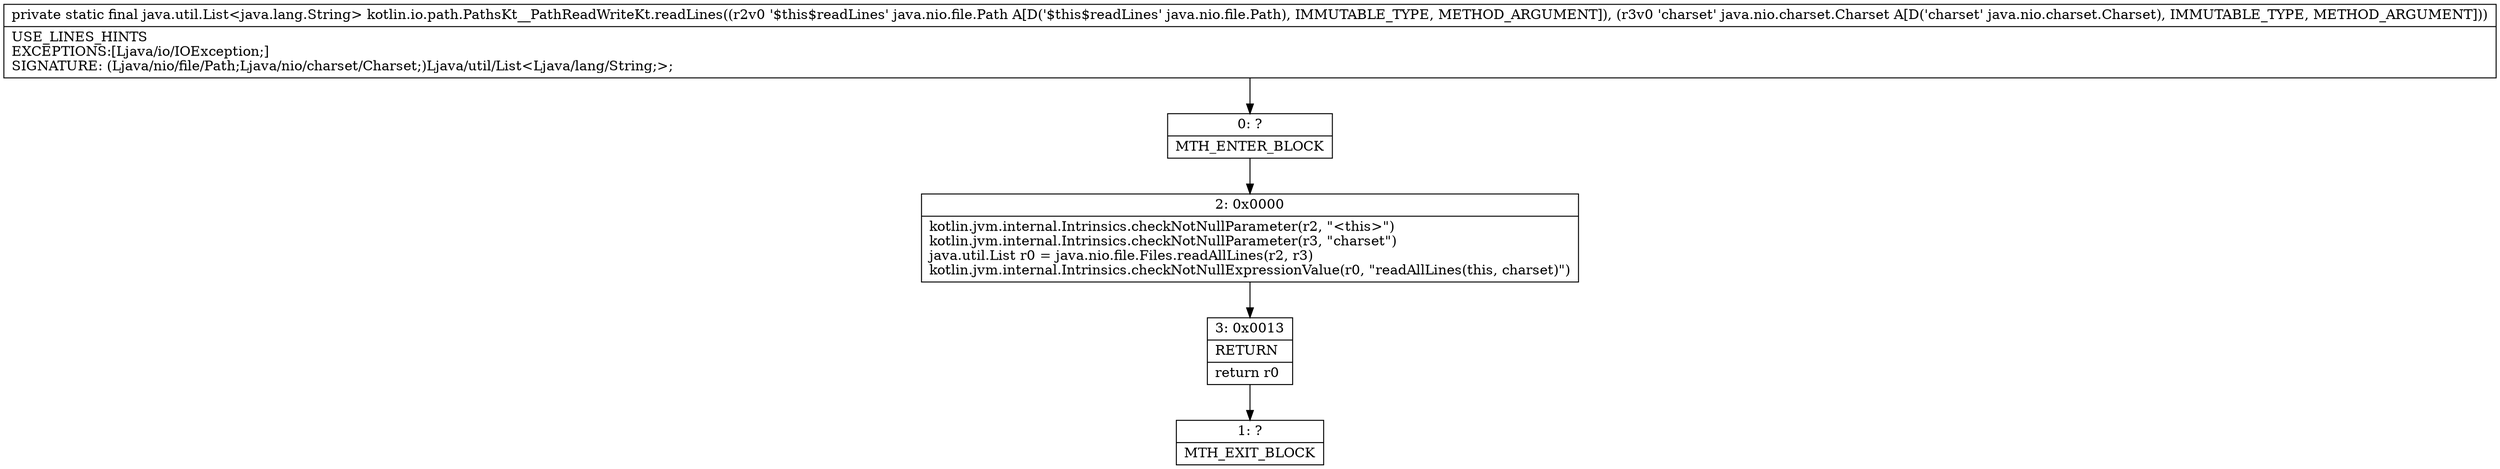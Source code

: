 digraph "CFG forkotlin.io.path.PathsKt__PathReadWriteKt.readLines(Ljava\/nio\/file\/Path;Ljava\/nio\/charset\/Charset;)Ljava\/util\/List;" {
Node_0 [shape=record,label="{0\:\ ?|MTH_ENTER_BLOCK\l}"];
Node_2 [shape=record,label="{2\:\ 0x0000|kotlin.jvm.internal.Intrinsics.checkNotNullParameter(r2, \"\<this\>\")\lkotlin.jvm.internal.Intrinsics.checkNotNullParameter(r3, \"charset\")\ljava.util.List r0 = java.nio.file.Files.readAllLines(r2, r3)\lkotlin.jvm.internal.Intrinsics.checkNotNullExpressionValue(r0, \"readAllLines(this, charset)\")\l}"];
Node_3 [shape=record,label="{3\:\ 0x0013|RETURN\l|return r0\l}"];
Node_1 [shape=record,label="{1\:\ ?|MTH_EXIT_BLOCK\l}"];
MethodNode[shape=record,label="{private static final java.util.List\<java.lang.String\> kotlin.io.path.PathsKt__PathReadWriteKt.readLines((r2v0 '$this$readLines' java.nio.file.Path A[D('$this$readLines' java.nio.file.Path), IMMUTABLE_TYPE, METHOD_ARGUMENT]), (r3v0 'charset' java.nio.charset.Charset A[D('charset' java.nio.charset.Charset), IMMUTABLE_TYPE, METHOD_ARGUMENT]))  | USE_LINES_HINTS\lEXCEPTIONS:[Ljava\/io\/IOException;]\lSIGNATURE: (Ljava\/nio\/file\/Path;Ljava\/nio\/charset\/Charset;)Ljava\/util\/List\<Ljava\/lang\/String;\>;\l}"];
MethodNode -> Node_0;Node_0 -> Node_2;
Node_2 -> Node_3;
Node_3 -> Node_1;
}

